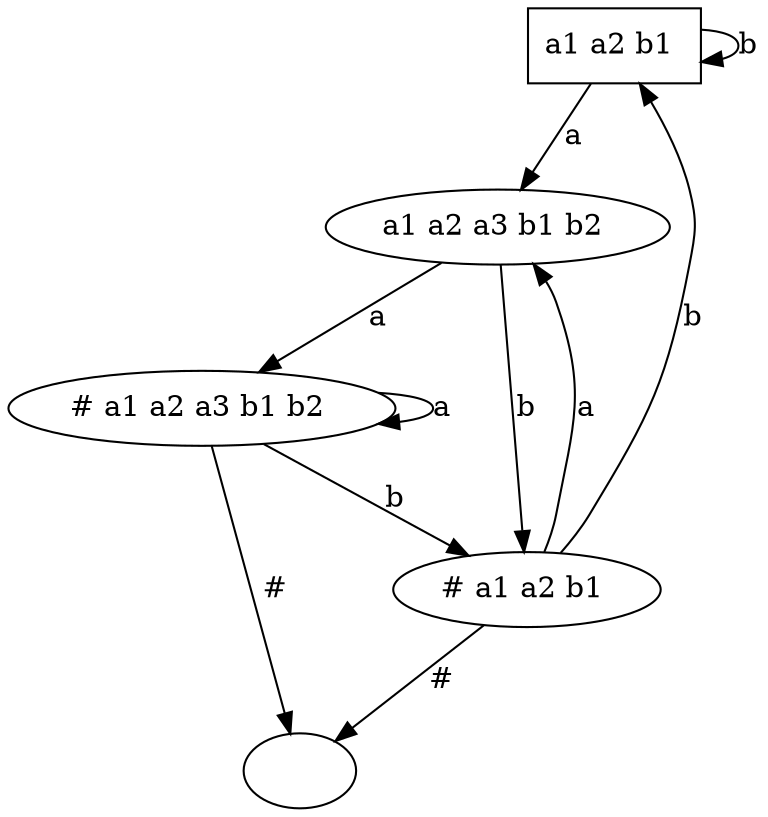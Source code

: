 digraph A {
 "a1 a2 b1 " [ shape = "rect"];
  "" [ shape = "ellipse"];
 "# a1 a2 a3 b1 b2 " -> "" [label="#"];
 "# a1 a2 a3 b1 b2 " -> "# a1 a2 a3 b1 b2 " [label="a"];
 "# a1 a2 a3 b1 b2 " -> "# a1 a2 b1 " [label="b"];
 "# a1 a2 b1 " -> "" [label="#"];
 "# a1 a2 b1 " -> "a1 a2 a3 b1 b2 " [label="a"];
 "# a1 a2 b1 " -> "a1 a2 b1 " [label="b"];
 "a1 a2 a3 b1 b2 " -> "# a1 a2 a3 b1 b2 " [label="a"];
 "a1 a2 a3 b1 b2 " -> "# a1 a2 b1 " [label="b"];
 "a1 a2 b1 " -> "a1 a2 a3 b1 b2 " [label="a"];
 "a1 a2 b1 " -> "a1 a2 b1 " [label="b"];
 
}
